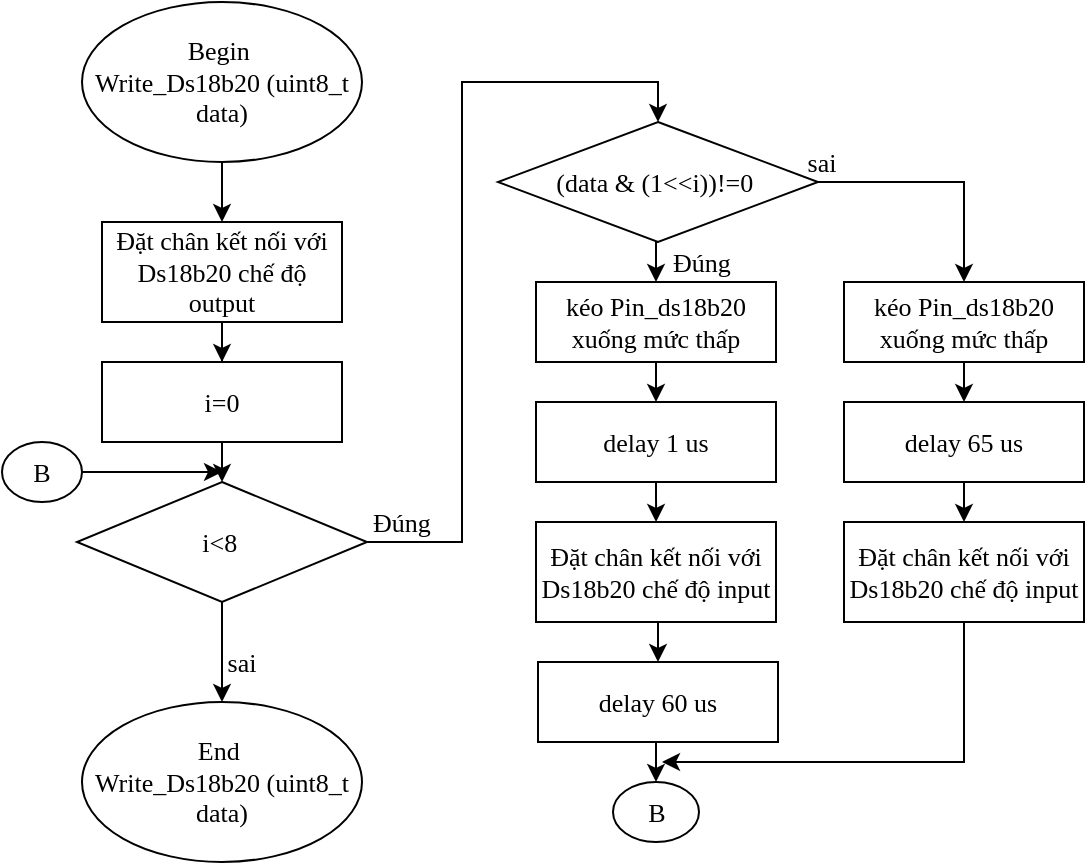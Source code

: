 <mxfile version="13.6.2" type="device"><diagram id="fHUTK9nCPrqRt5FnJfVW" name="Page-1"><mxGraphModel dx="1264" dy="632" grid="1" gridSize="10" guides="1" tooltips="1" connect="1" arrows="1" fold="1" page="1" pageScale="1" pageWidth="850" pageHeight="1100" math="0" shadow="0"><root><mxCell id="0"/><mxCell id="1" parent="0"/><mxCell id="CxyPWimfh39Rd3jieH4M-3" style="edgeStyle=orthogonalEdgeStyle;rounded=0;orthogonalLoop=1;jettySize=auto;html=1;exitX=0.5;exitY=1;exitDx=0;exitDy=0;entryX=0.5;entryY=0;entryDx=0;entryDy=0;fontFamily=Times New Roman;fontSize=13;" parent="1" source="CxyPWimfh39Rd3jieH4M-1" target="CxyPWimfh39Rd3jieH4M-2" edge="1"><mxGeometry relative="1" as="geometry"/></mxCell><mxCell id="CxyPWimfh39Rd3jieH4M-1" value="Begin&amp;nbsp;&lt;br style=&quot;font-size: 13px;&quot;&gt;Write_Ds18b20 (uint8_t data)" style="ellipse;whiteSpace=wrap;html=1;fontFamily=Times New Roman;fontSize=13;" parent="1" vertex="1"><mxGeometry x="230" y="100" width="140" height="80" as="geometry"/></mxCell><mxCell id="CxyPWimfh39Rd3jieH4M-12" style="edgeStyle=orthogonalEdgeStyle;rounded=0;orthogonalLoop=1;jettySize=auto;html=1;exitX=0.5;exitY=1;exitDx=0;exitDy=0;fontFamily=Times New Roman;fontSize=13;" parent="1" source="CxyPWimfh39Rd3jieH4M-2" target="CxyPWimfh39Rd3jieH4M-5" edge="1"><mxGeometry relative="1" as="geometry"/></mxCell><mxCell id="CxyPWimfh39Rd3jieH4M-2" value="Đặt chân kết nối với Ds18b20 chế độ output" style="rounded=0;whiteSpace=wrap;html=1;fontFamily=Times New Roman;fontSize=13;" parent="1" vertex="1"><mxGeometry x="240" y="210" width="120" height="50" as="geometry"/></mxCell><mxCell id="CxyPWimfh39Rd3jieH4M-38" style="edgeStyle=orthogonalEdgeStyle;rounded=0;orthogonalLoop=1;jettySize=auto;html=1;exitX=0.5;exitY=1;exitDx=0;exitDy=0;entryX=0.5;entryY=0;entryDx=0;entryDy=0;fontFamily=Times New Roman;fontSize=13;" parent="1" source="CxyPWimfh39Rd3jieH4M-4" target="CxyPWimfh39Rd3jieH4M-37" edge="1"><mxGeometry relative="1" as="geometry"/></mxCell><mxCell id="4uL6ltdWPdqLDu9WQYz8-2" style="edgeStyle=orthogonalEdgeStyle;rounded=0;orthogonalLoop=1;jettySize=auto;html=1;exitX=1;exitY=0.5;exitDx=0;exitDy=0;entryX=0.5;entryY=0;entryDx=0;entryDy=0;fontFamily=Times New Roman;fontSize=13;" parent="1" source="CxyPWimfh39Rd3jieH4M-4" target="CxyPWimfh39Rd3jieH4M-7" edge="1"><mxGeometry relative="1" as="geometry"><Array as="points"><mxPoint x="420" y="370"/><mxPoint x="420" y="140"/><mxPoint x="518" y="140"/></Array></mxGeometry></mxCell><mxCell id="CxyPWimfh39Rd3jieH4M-4" value="i&amp;lt;8&amp;nbsp;" style="rhombus;whiteSpace=wrap;html=1;fontFamily=Times New Roman;fontSize=13;" parent="1" vertex="1"><mxGeometry x="227.5" y="340" width="145" height="60" as="geometry"/></mxCell><mxCell id="CxyPWimfh39Rd3jieH4M-11" style="edgeStyle=orthogonalEdgeStyle;rounded=0;orthogonalLoop=1;jettySize=auto;html=1;exitX=0.5;exitY=1;exitDx=0;exitDy=0;fontFamily=Times New Roman;fontSize=13;" parent="1" source="CxyPWimfh39Rd3jieH4M-5" edge="1"><mxGeometry relative="1" as="geometry"><mxPoint x="300" y="340" as="targetPoint"/></mxGeometry></mxCell><mxCell id="CxyPWimfh39Rd3jieH4M-5" value="i=0" style="rounded=0;whiteSpace=wrap;html=1;fontFamily=Times New Roman;fontSize=13;" parent="1" vertex="1"><mxGeometry x="240" y="280" width="120" height="40" as="geometry"/></mxCell><mxCell id="4uL6ltdWPdqLDu9WQYz8-3" style="edgeStyle=orthogonalEdgeStyle;rounded=0;orthogonalLoop=1;jettySize=auto;html=1;exitX=0.5;exitY=1;exitDx=0;exitDy=0;entryX=0.5;entryY=0;entryDx=0;entryDy=0;fontFamily=Times New Roman;fontSize=13;" parent="1" source="CxyPWimfh39Rd3jieH4M-7" target="CxyPWimfh39Rd3jieH4M-13" edge="1"><mxGeometry relative="1" as="geometry"/></mxCell><mxCell id="4uL6ltdWPdqLDu9WQYz8-4" style="edgeStyle=orthogonalEdgeStyle;rounded=0;orthogonalLoop=1;jettySize=auto;html=1;exitX=1;exitY=0.5;exitDx=0;exitDy=0;entryX=0.5;entryY=0;entryDx=0;entryDy=0;fontFamily=Times New Roman;fontSize=13;" parent="1" source="CxyPWimfh39Rd3jieH4M-7" target="CxyPWimfh39Rd3jieH4M-23" edge="1"><mxGeometry relative="1" as="geometry"/></mxCell><mxCell id="CxyPWimfh39Rd3jieH4M-7" value="(data &amp;amp; (1&amp;lt;&amp;lt;i))!=0&amp;nbsp;" style="rhombus;whiteSpace=wrap;html=1;fontFamily=Times New Roman;fontSize=13;" parent="1" vertex="1"><mxGeometry x="438" y="160" width="160" height="60" as="geometry"/></mxCell><mxCell id="CxyPWimfh39Rd3jieH4M-20" style="edgeStyle=orthogonalEdgeStyle;rounded=0;orthogonalLoop=1;jettySize=auto;html=1;exitX=0.5;exitY=1;exitDx=0;exitDy=0;entryX=0.5;entryY=0;entryDx=0;entryDy=0;fontFamily=Times New Roman;fontSize=13;" parent="1" source="CxyPWimfh39Rd3jieH4M-13" target="CxyPWimfh39Rd3jieH4M-15" edge="1"><mxGeometry relative="1" as="geometry"/></mxCell><mxCell id="CxyPWimfh39Rd3jieH4M-13" value="kéo Pin_ds18b20 xuống mức thấp" style="rounded=0;whiteSpace=wrap;html=1;fontFamily=Times New Roman;fontSize=13;" parent="1" vertex="1"><mxGeometry x="457" y="240" width="120" height="40" as="geometry"/></mxCell><mxCell id="CxyPWimfh39Rd3jieH4M-19" style="edgeStyle=orthogonalEdgeStyle;rounded=0;orthogonalLoop=1;jettySize=auto;html=1;exitX=0.5;exitY=1;exitDx=0;exitDy=0;fontFamily=Times New Roman;fontSize=13;" parent="1" source="CxyPWimfh39Rd3jieH4M-15" edge="1"><mxGeometry relative="1" as="geometry"><mxPoint x="517.034" y="360" as="targetPoint"/></mxGeometry></mxCell><mxCell id="CxyPWimfh39Rd3jieH4M-15" value="delay 1 us" style="rounded=0;whiteSpace=wrap;html=1;fontFamily=Times New Roman;fontSize=13;" parent="1" vertex="1"><mxGeometry x="457" y="300" width="120" height="40" as="geometry"/></mxCell><mxCell id="CxyPWimfh39Rd3jieH4M-18" style="edgeStyle=orthogonalEdgeStyle;rounded=0;orthogonalLoop=1;jettySize=auto;html=1;exitX=0.5;exitY=1;exitDx=0;exitDy=0;entryX=0.5;entryY=0;entryDx=0;entryDy=0;fontFamily=Times New Roman;fontSize=13;" parent="1" target="CxyPWimfh39Rd3jieH4M-17" edge="1"><mxGeometry relative="1" as="geometry"><mxPoint x="517" y="400.0" as="sourcePoint"/></mxGeometry></mxCell><mxCell id="4uL6ltdWPdqLDu9WQYz8-8" style="edgeStyle=orthogonalEdgeStyle;rounded=0;orthogonalLoop=1;jettySize=auto;html=1;exitX=0.5;exitY=1;exitDx=0;exitDy=0;entryX=0.5;entryY=0;entryDx=0;entryDy=0;fontFamily=Times New Roman;fontSize=13;" parent="1" source="CxyPWimfh39Rd3jieH4M-17" target="4uL6ltdWPdqLDu9WQYz8-6" edge="1"><mxGeometry relative="1" as="geometry"/></mxCell><mxCell id="CxyPWimfh39Rd3jieH4M-17" value="delay 60 us" style="rounded=0;whiteSpace=wrap;html=1;fontFamily=Times New Roman;fontSize=13;" parent="1" vertex="1"><mxGeometry x="458" y="430" width="120" height="40" as="geometry"/></mxCell><mxCell id="CxyPWimfh39Rd3jieH4M-21" value="Đúng" style="text;html=1;strokeColor=none;fillColor=none;align=center;verticalAlign=middle;whiteSpace=wrap;rounded=0;fontFamily=Times New Roman;fontSize=13;" parent="1" vertex="1"><mxGeometry x="520" y="220" width="40" height="20" as="geometry"/></mxCell><mxCell id="CxyPWimfh39Rd3jieH4M-22" style="edgeStyle=orthogonalEdgeStyle;rounded=0;orthogonalLoop=1;jettySize=auto;html=1;exitX=0.5;exitY=1;exitDx=0;exitDy=0;entryX=0.5;entryY=0;entryDx=0;entryDy=0;fontFamily=Times New Roman;fontSize=13;" parent="1" source="CxyPWimfh39Rd3jieH4M-23" target="CxyPWimfh39Rd3jieH4M-25" edge="1"><mxGeometry relative="1" as="geometry"/></mxCell><mxCell id="CxyPWimfh39Rd3jieH4M-23" value="kéo Pin_ds18b20 xuống mức thấp" style="rounded=0;whiteSpace=wrap;html=1;fontFamily=Times New Roman;fontSize=13;" parent="1" vertex="1"><mxGeometry x="611" y="240" width="120" height="40" as="geometry"/></mxCell><mxCell id="4uL6ltdWPdqLDu9WQYz8-5" style="edgeStyle=orthogonalEdgeStyle;rounded=0;orthogonalLoop=1;jettySize=auto;html=1;exitX=0.5;exitY=1;exitDx=0;exitDy=0;entryX=0.5;entryY=0;entryDx=0;entryDy=0;fontFamily=Times New Roman;fontSize=13;" parent="1" source="CxyPWimfh39Rd3jieH4M-25" edge="1"><mxGeometry relative="1" as="geometry"><mxPoint x="671" y="360" as="targetPoint"/></mxGeometry></mxCell><mxCell id="CxyPWimfh39Rd3jieH4M-25" value="delay 65 us" style="rounded=0;whiteSpace=wrap;html=1;fontFamily=Times New Roman;fontSize=13;" parent="1" vertex="1"><mxGeometry x="611" y="300" width="120" height="40" as="geometry"/></mxCell><mxCell id="aLjDVP5EYqGGiGmNOQnl-1" style="edgeStyle=orthogonalEdgeStyle;rounded=0;orthogonalLoop=1;jettySize=auto;html=1;exitX=0.5;exitY=1;exitDx=0;exitDy=0;fontFamily=Times New Roman;fontSize=13;" parent="1" edge="1"><mxGeometry relative="1" as="geometry"><mxPoint x="520" y="480" as="targetPoint"/><Array as="points"><mxPoint x="671" y="480"/></Array><mxPoint x="671" y="400.0" as="sourcePoint"/></mxGeometry></mxCell><mxCell id="CxyPWimfh39Rd3jieH4M-30" value="sai" style="text;html=1;strokeColor=none;fillColor=none;align=center;verticalAlign=middle;whiteSpace=wrap;rounded=0;fontFamily=Times New Roman;fontSize=13;" parent="1" vertex="1"><mxGeometry x="580" y="170" width="40" height="20" as="geometry"/></mxCell><mxCell id="CxyPWimfh39Rd3jieH4M-36" value="Đúng" style="text;html=1;strokeColor=none;fillColor=none;align=center;verticalAlign=middle;whiteSpace=wrap;rounded=0;fontFamily=Times New Roman;fontSize=13;" parent="1" vertex="1"><mxGeometry x="370" y="350" width="40" height="20" as="geometry"/></mxCell><mxCell id="CxyPWimfh39Rd3jieH4M-37" value="End&amp;nbsp;&lt;br style=&quot;font-size: 13px;&quot;&gt;Write_Ds18b20 (uint8_t data)" style="ellipse;whiteSpace=wrap;html=1;fontFamily=Times New Roman;fontSize=13;" parent="1" vertex="1"><mxGeometry x="230" y="450" width="140" height="80" as="geometry"/></mxCell><mxCell id="CxyPWimfh39Rd3jieH4M-41" value="sai" style="text;html=1;strokeColor=none;fillColor=none;align=center;verticalAlign=middle;whiteSpace=wrap;rounded=0;fontFamily=Times New Roman;fontSize=13;" parent="1" vertex="1"><mxGeometry x="290" y="420" width="40" height="20" as="geometry"/></mxCell><mxCell id="4uL6ltdWPdqLDu9WQYz8-6" value="B" style="ellipse;whiteSpace=wrap;html=1;fontFamily=Times New Roman;fontSize=13;" parent="1" vertex="1"><mxGeometry x="495.5" y="490" width="43" height="30" as="geometry"/></mxCell><mxCell id="4uL6ltdWPdqLDu9WQYz8-10" style="edgeStyle=orthogonalEdgeStyle;rounded=0;orthogonalLoop=1;jettySize=auto;html=1;exitX=1;exitY=0.5;exitDx=0;exitDy=0;fontFamily=Times New Roman;fontSize=13;" parent="1" source="4uL6ltdWPdqLDu9WQYz8-9" edge="1"><mxGeometry relative="1" as="geometry"><mxPoint x="300" y="335" as="targetPoint"/><Array as="points"><mxPoint x="300" y="335"/></Array></mxGeometry></mxCell><mxCell id="4uL6ltdWPdqLDu9WQYz8-9" value="B" style="ellipse;whiteSpace=wrap;html=1;fontFamily=Times New Roman;fontSize=13;" parent="1" vertex="1"><mxGeometry x="190" y="320" width="40" height="30" as="geometry"/></mxCell><mxCell id="pIy8PfwD_zmxJEPBqSm2-1" value="Đặt chân kết nối với Ds18b20 chế độ input" style="rounded=0;whiteSpace=wrap;html=1;fontFamily=Times New Roman;fontSize=13;" parent="1" vertex="1"><mxGeometry x="457" y="360" width="120" height="50" as="geometry"/></mxCell><mxCell id="pIy8PfwD_zmxJEPBqSm2-2" value="Đặt chân kết nối với Ds18b20 chế độ input" style="rounded=0;whiteSpace=wrap;html=1;fontFamily=Times New Roman;fontSize=13;" parent="1" vertex="1"><mxGeometry x="611" y="360" width="120" height="50" as="geometry"/></mxCell></root></mxGraphModel></diagram></mxfile>